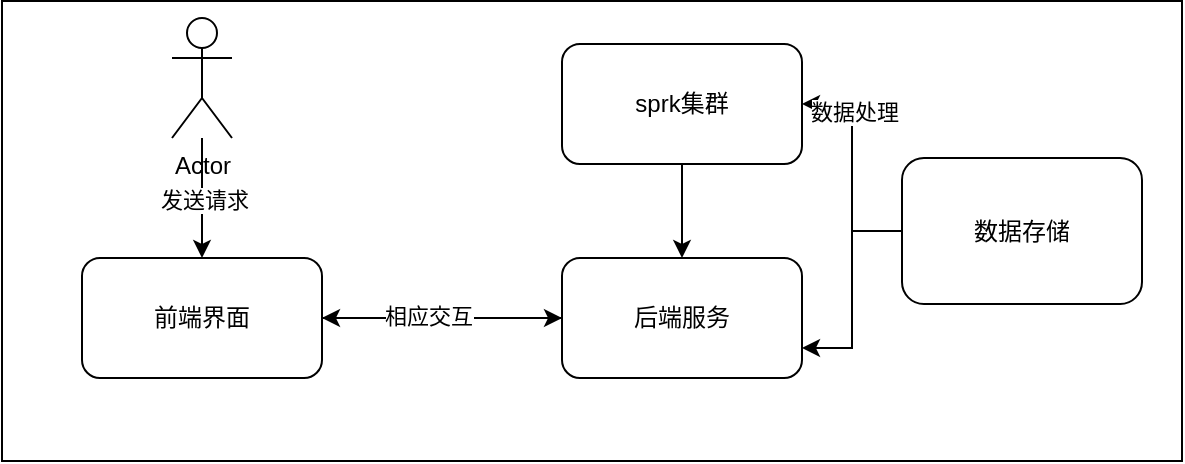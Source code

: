 <mxfile version="21.5.2" type="github">
  <diagram name="Page-1" id="e7e014a7-5840-1c2e-5031-d8a46d1fe8dd">
    <mxGraphModel dx="693" dy="495" grid="1" gridSize="10" guides="1" tooltips="1" connect="1" arrows="1" fold="1" page="1" pageScale="1" pageWidth="1169" pageHeight="826" background="none" math="0" shadow="0">
      <root>
        <mxCell id="0" />
        <mxCell id="1" parent="0" />
        <mxCell id="qPGdssRyhVm68Yn7tZcq-66" value="" style="rounded=0;whiteSpace=wrap;html=1;" vertex="1" parent="1">
          <mxGeometry x="570" y="391.5" width="590" height="230" as="geometry" />
        </mxCell>
        <mxCell id="qPGdssRyhVm68Yn7tZcq-64" style="edgeStyle=orthogonalEdgeStyle;rounded=0;orthogonalLoop=1;jettySize=auto;html=1;" edge="1" parent="1" source="qPGdssRyhVm68Yn7tZcq-41">
          <mxGeometry relative="1" as="geometry">
            <mxPoint x="730" y="550" as="targetPoint" />
          </mxGeometry>
        </mxCell>
        <mxCell id="qPGdssRyhVm68Yn7tZcq-41" value="后端服务" style="rounded=1;whiteSpace=wrap;html=1;" vertex="1" parent="1">
          <mxGeometry x="850" y="520" width="120" height="60" as="geometry" />
        </mxCell>
        <mxCell id="qPGdssRyhVm68Yn7tZcq-60" style="edgeStyle=orthogonalEdgeStyle;rounded=0;orthogonalLoop=1;jettySize=auto;html=1;exitX=0.5;exitY=1;exitDx=0;exitDy=0;" edge="1" parent="1" source="qPGdssRyhVm68Yn7tZcq-42" target="qPGdssRyhVm68Yn7tZcq-41">
          <mxGeometry relative="1" as="geometry" />
        </mxCell>
        <mxCell id="qPGdssRyhVm68Yn7tZcq-42" value="sprk集群" style="rounded=1;whiteSpace=wrap;html=1;" vertex="1" parent="1">
          <mxGeometry x="850" y="413" width="120" height="60" as="geometry" />
        </mxCell>
        <mxCell id="qPGdssRyhVm68Yn7tZcq-56" style="edgeStyle=orthogonalEdgeStyle;rounded=0;orthogonalLoop=1;jettySize=auto;html=1;exitX=1;exitY=0.5;exitDx=0;exitDy=0;entryX=0;entryY=0.5;entryDx=0;entryDy=0;" edge="1" parent="1" source="qPGdssRyhVm68Yn7tZcq-44" target="qPGdssRyhVm68Yn7tZcq-41">
          <mxGeometry relative="1" as="geometry" />
        </mxCell>
        <mxCell id="qPGdssRyhVm68Yn7tZcq-65" value="相应交互" style="edgeLabel;html=1;align=center;verticalAlign=middle;resizable=0;points=[];" vertex="1" connectable="0" parent="qPGdssRyhVm68Yn7tZcq-56">
          <mxGeometry x="-0.122" y="1" relative="1" as="geometry">
            <mxPoint as="offset" />
          </mxGeometry>
        </mxCell>
        <mxCell id="qPGdssRyhVm68Yn7tZcq-44" value="前端界面" style="rounded=1;whiteSpace=wrap;html=1;" vertex="1" parent="1">
          <mxGeometry x="610" y="520" width="120" height="60" as="geometry" />
        </mxCell>
        <mxCell id="qPGdssRyhVm68Yn7tZcq-58" style="edgeStyle=orthogonalEdgeStyle;rounded=0;orthogonalLoop=1;jettySize=auto;html=1;entryX=1;entryY=0.5;entryDx=0;entryDy=0;" edge="1" parent="1" source="qPGdssRyhVm68Yn7tZcq-45" target="qPGdssRyhVm68Yn7tZcq-42">
          <mxGeometry relative="1" as="geometry" />
        </mxCell>
        <mxCell id="qPGdssRyhVm68Yn7tZcq-63" value="数据处理" style="edgeLabel;html=1;align=center;verticalAlign=middle;resizable=0;points=[];" vertex="1" connectable="0" parent="qPGdssRyhVm68Yn7tZcq-58">
          <mxGeometry x="0.497" y="-1" relative="1" as="geometry">
            <mxPoint as="offset" />
          </mxGeometry>
        </mxCell>
        <mxCell id="qPGdssRyhVm68Yn7tZcq-59" style="edgeStyle=orthogonalEdgeStyle;rounded=0;orthogonalLoop=1;jettySize=auto;html=1;entryX=1;entryY=0.75;entryDx=0;entryDy=0;" edge="1" parent="1" source="qPGdssRyhVm68Yn7tZcq-45" target="qPGdssRyhVm68Yn7tZcq-41">
          <mxGeometry relative="1" as="geometry" />
        </mxCell>
        <mxCell id="qPGdssRyhVm68Yn7tZcq-45" value="数据存储" style="rounded=1;whiteSpace=wrap;html=1;" vertex="1" parent="1">
          <mxGeometry x="1020" y="470" width="120" height="73" as="geometry" />
        </mxCell>
        <mxCell id="qPGdssRyhVm68Yn7tZcq-54" value="" style="edgeStyle=orthogonalEdgeStyle;rounded=0;orthogonalLoop=1;jettySize=auto;html=1;" edge="1" parent="1" source="qPGdssRyhVm68Yn7tZcq-46" target="qPGdssRyhVm68Yn7tZcq-44">
          <mxGeometry relative="1" as="geometry" />
        </mxCell>
        <mxCell id="qPGdssRyhVm68Yn7tZcq-55" value="发送请求" style="edgeLabel;html=1;align=center;verticalAlign=middle;resizable=0;points=[];" vertex="1" connectable="0" parent="qPGdssRyhVm68Yn7tZcq-54">
          <mxGeometry x="0.018" y="1" relative="1" as="geometry">
            <mxPoint as="offset" />
          </mxGeometry>
        </mxCell>
        <mxCell id="qPGdssRyhVm68Yn7tZcq-46" value="Actor" style="shape=umlActor;verticalLabelPosition=bottom;verticalAlign=top;html=1;outlineConnect=0;" vertex="1" parent="1">
          <mxGeometry x="655" y="400" width="30" height="60" as="geometry" />
        </mxCell>
      </root>
    </mxGraphModel>
  </diagram>
</mxfile>
